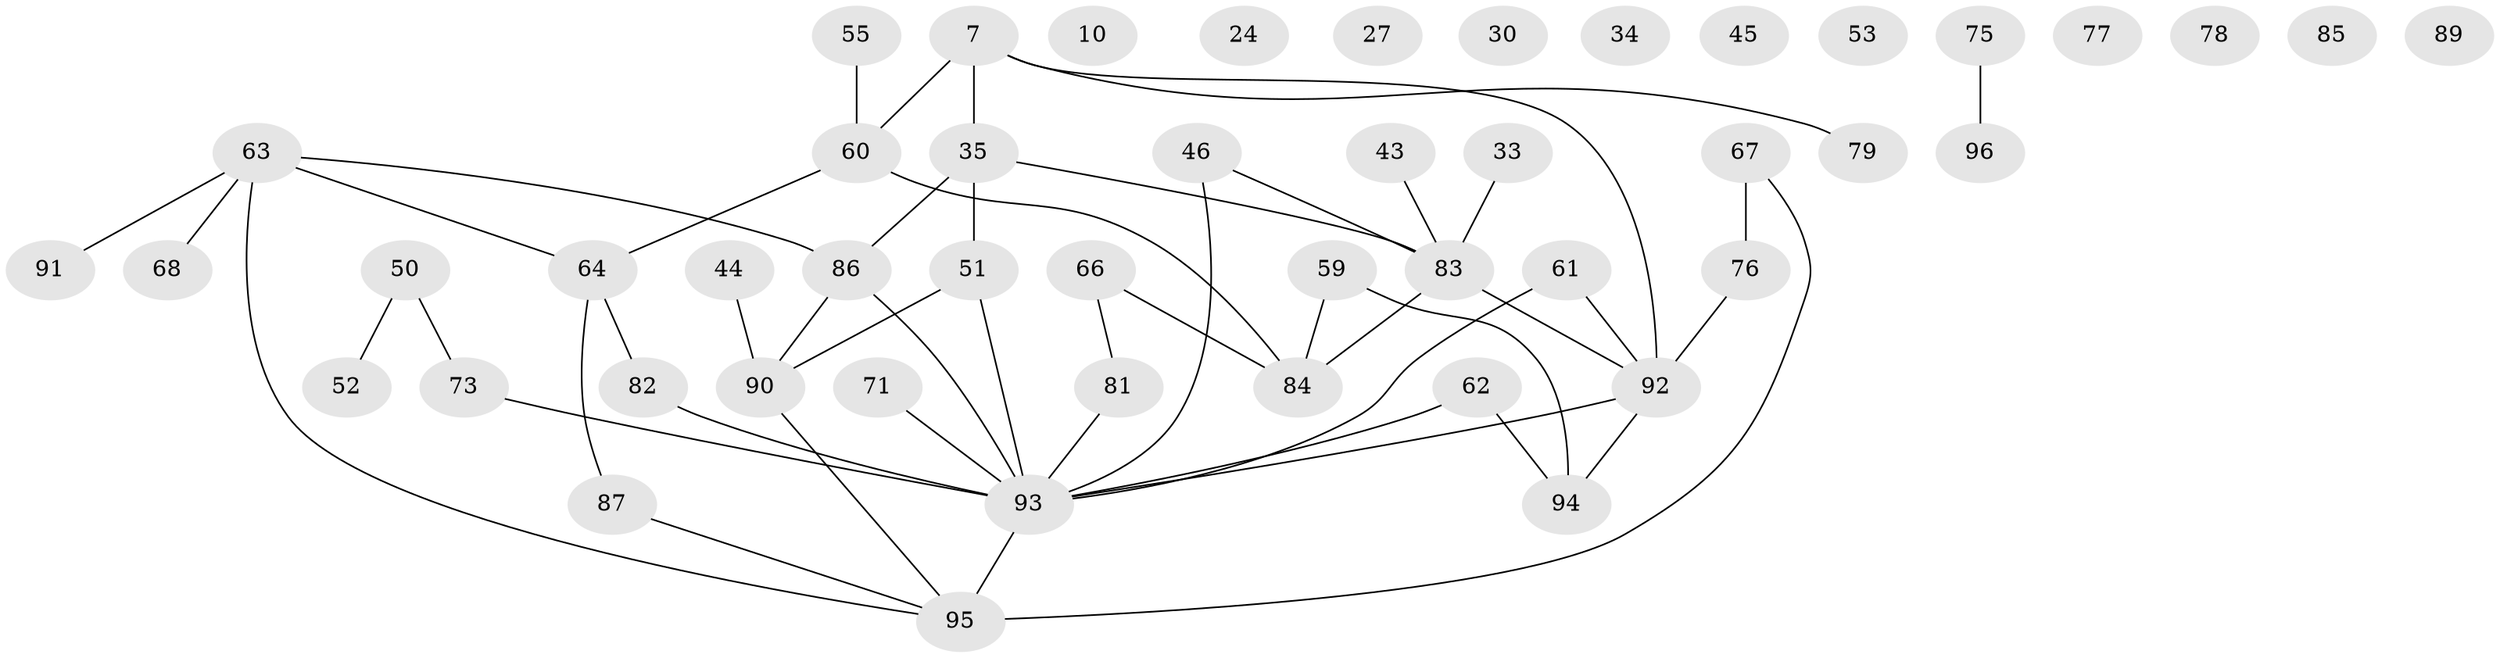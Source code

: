 // original degree distribution, {4: 0.15625, 1: 0.20833333333333334, 3: 0.19791666666666666, 5: 0.052083333333333336, 2: 0.2708333333333333, 0: 0.09375, 6: 0.020833333333333332}
// Generated by graph-tools (version 1.1) at 2025/40/03/09/25 04:40:17]
// undirected, 48 vertices, 51 edges
graph export_dot {
graph [start="1"]
  node [color=gray90,style=filled];
  7;
  10;
  24;
  27;
  30 [super="+14"];
  33;
  34;
  35 [super="+6"];
  43;
  44;
  45;
  46;
  50;
  51 [super="+1"];
  52;
  53;
  55;
  59;
  60;
  61 [super="+17+49"];
  62;
  63 [super="+29+40"];
  64;
  66;
  67 [super="+39"];
  68;
  71;
  73;
  75;
  76;
  77;
  78 [super="+21"];
  79;
  81 [super="+47"];
  82 [super="+65"];
  83 [super="+42+69"];
  84;
  85;
  86 [super="+23"];
  87;
  89;
  90 [super="+88"];
  91;
  92 [super="+74"];
  93 [super="+12+57+80"];
  94 [super="+41"];
  95 [super="+36+54+58"];
  96;
  7 -- 35 [weight=2];
  7 -- 60;
  7 -- 79;
  7 -- 92;
  33 -- 83;
  35 -- 51 [weight=2];
  35 -- 86;
  35 -- 83;
  43 -- 83;
  44 -- 90;
  46 -- 83;
  46 -- 93;
  50 -- 52;
  50 -- 73;
  51 -- 90;
  51 -- 93;
  55 -- 60;
  59 -- 84;
  59 -- 94;
  60 -- 64;
  60 -- 84;
  61 -- 93 [weight=5];
  61 -- 92;
  62 -- 94;
  62 -- 93;
  63 -- 64;
  63 -- 86 [weight=2];
  63 -- 68 [weight=2];
  63 -- 91;
  63 -- 95;
  64 -- 87;
  64 -- 82;
  66 -- 84;
  66 -- 81;
  67 -- 95;
  67 -- 76;
  71 -- 93;
  73 -- 93;
  75 -- 96;
  76 -- 92;
  81 -- 93;
  82 -- 93 [weight=3];
  83 -- 92 [weight=2];
  83 -- 84;
  86 -- 90 [weight=2];
  86 -- 93 [weight=2];
  87 -- 95;
  90 -- 95;
  92 -- 93;
  92 -- 94;
  93 -- 95 [weight=2];
}
